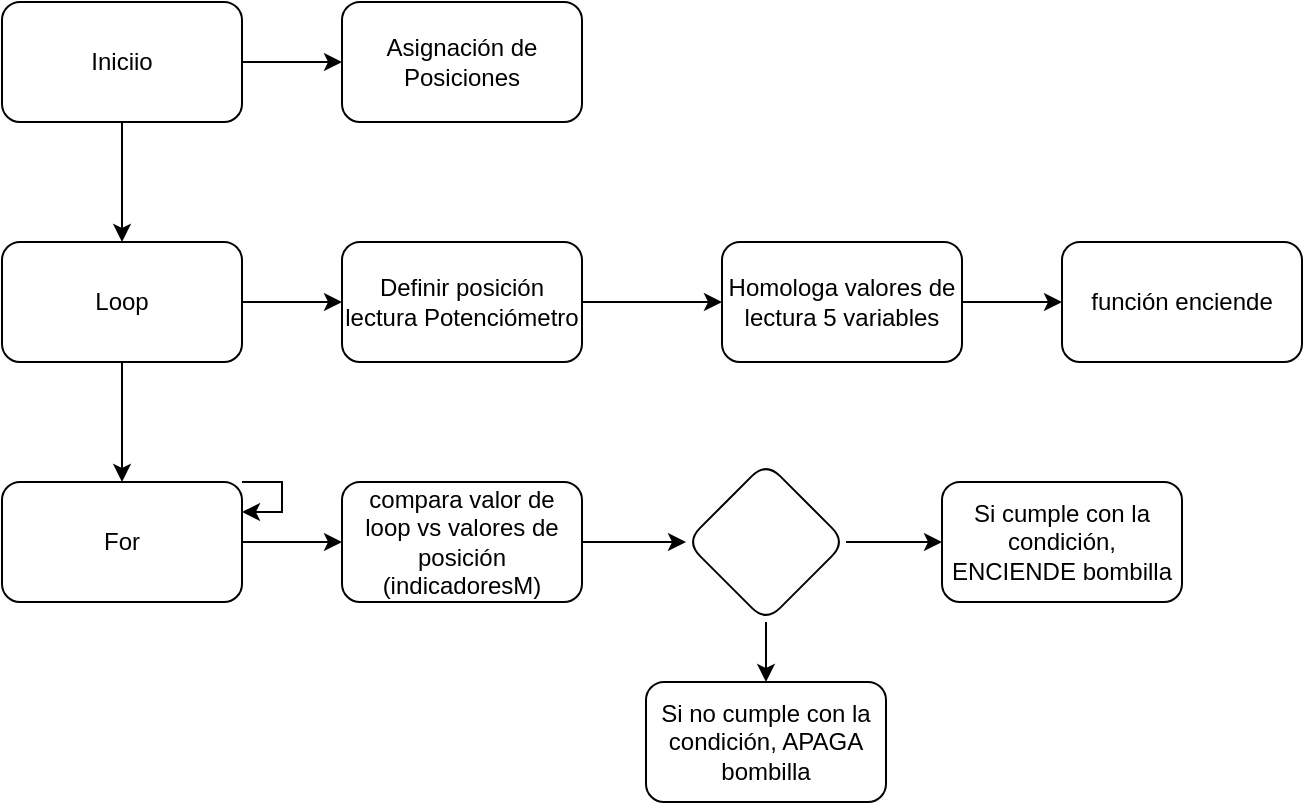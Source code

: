 <mxfile version="13.9.2" type="github">
  <diagram id="C5RBs43oDa-KdzZeNtuy" name="Page-1">
    <mxGraphModel dx="946" dy="687" grid="1" gridSize="10" guides="1" tooltips="1" connect="1" arrows="1" fold="1" page="1" pageScale="1" pageWidth="827" pageHeight="1169" math="0" shadow="0">
      <root>
        <mxCell id="WIyWlLk6GJQsqaUBKTNV-0" />
        <mxCell id="WIyWlLk6GJQsqaUBKTNV-1" parent="WIyWlLk6GJQsqaUBKTNV-0" />
        <mxCell id="bK_J-pf7tGztya94RAqg-1" value="" style="edgeStyle=orthogonalEdgeStyle;rounded=0;orthogonalLoop=1;jettySize=auto;html=1;" edge="1" parent="WIyWlLk6GJQsqaUBKTNV-1" source="1ZM4-6F-wcKnOlTKeMzP-2" target="bK_J-pf7tGztya94RAqg-0">
          <mxGeometry relative="1" as="geometry" />
        </mxCell>
        <mxCell id="bK_J-pf7tGztya94RAqg-22" style="edgeStyle=orthogonalEdgeStyle;rounded=0;orthogonalLoop=1;jettySize=auto;html=1;entryX=0.5;entryY=0;entryDx=0;entryDy=0;" edge="1" parent="WIyWlLk6GJQsqaUBKTNV-1" source="1ZM4-6F-wcKnOlTKeMzP-2" target="1ZM4-6F-wcKnOlTKeMzP-39">
          <mxGeometry relative="1" as="geometry" />
        </mxCell>
        <mxCell id="1ZM4-6F-wcKnOlTKeMzP-2" value="Iniciio" style="rounded=1;whiteSpace=wrap;html=1;" parent="WIyWlLk6GJQsqaUBKTNV-1" vertex="1">
          <mxGeometry x="150" y="60" width="120" height="60" as="geometry" />
        </mxCell>
        <mxCell id="7kQ0YOoyYikiiQAxif0X-10" style="edgeStyle=orthogonalEdgeStyle;rounded=0;orthogonalLoop=1;jettySize=auto;html=1;entryX=1;entryY=0.25;entryDx=0;entryDy=0;exitX=1;exitY=0;exitDx=0;exitDy=0;" parent="WIyWlLk6GJQsqaUBKTNV-1" source="bK_J-pf7tGztya94RAqg-10" target="bK_J-pf7tGztya94RAqg-10" edge="1">
          <mxGeometry relative="1" as="geometry">
            <mxPoint x="691" y="590" as="targetPoint" />
            <Array as="points">
              <mxPoint x="290" y="300" />
              <mxPoint x="290" y="315" />
            </Array>
          </mxGeometry>
        </mxCell>
        <mxCell id="bK_J-pf7tGztya94RAqg-5" value="" style="edgeStyle=orthogonalEdgeStyle;rounded=0;orthogonalLoop=1;jettySize=auto;html=1;" edge="1" parent="WIyWlLk6GJQsqaUBKTNV-1" source="1ZM4-6F-wcKnOlTKeMzP-39" target="bK_J-pf7tGztya94RAqg-4">
          <mxGeometry relative="1" as="geometry" />
        </mxCell>
        <mxCell id="bK_J-pf7tGztya94RAqg-23" style="edgeStyle=orthogonalEdgeStyle;rounded=0;orthogonalLoop=1;jettySize=auto;html=1;entryX=0.5;entryY=0;entryDx=0;entryDy=0;" edge="1" parent="WIyWlLk6GJQsqaUBKTNV-1" source="1ZM4-6F-wcKnOlTKeMzP-39" target="bK_J-pf7tGztya94RAqg-10">
          <mxGeometry relative="1" as="geometry" />
        </mxCell>
        <mxCell id="1ZM4-6F-wcKnOlTKeMzP-39" value="Loop" style="whiteSpace=wrap;html=1;rounded=1;" parent="WIyWlLk6GJQsqaUBKTNV-1" vertex="1">
          <mxGeometry x="150" y="180" width="120" height="60" as="geometry" />
        </mxCell>
        <mxCell id="bK_J-pf7tGztya94RAqg-0" value="Asignación de Posiciones" style="rounded=1;whiteSpace=wrap;html=1;" vertex="1" parent="WIyWlLk6GJQsqaUBKTNV-1">
          <mxGeometry x="320" y="60" width="120" height="60" as="geometry" />
        </mxCell>
        <mxCell id="bK_J-pf7tGztya94RAqg-7" value="" style="edgeStyle=orthogonalEdgeStyle;rounded=0;orthogonalLoop=1;jettySize=auto;html=1;" edge="1" parent="WIyWlLk6GJQsqaUBKTNV-1" source="bK_J-pf7tGztya94RAqg-4" target="bK_J-pf7tGztya94RAqg-6">
          <mxGeometry relative="1" as="geometry" />
        </mxCell>
        <mxCell id="bK_J-pf7tGztya94RAqg-4" value="&lt;span&gt;Definir posición lectura Potenciómetro&lt;/span&gt;" style="whiteSpace=wrap;html=1;rounded=1;" vertex="1" parent="WIyWlLk6GJQsqaUBKTNV-1">
          <mxGeometry x="320" y="180" width="120" height="60" as="geometry" />
        </mxCell>
        <mxCell id="bK_J-pf7tGztya94RAqg-9" value="" style="edgeStyle=orthogonalEdgeStyle;rounded=0;orthogonalLoop=1;jettySize=auto;html=1;" edge="1" parent="WIyWlLk6GJQsqaUBKTNV-1" source="bK_J-pf7tGztya94RAqg-6" target="bK_J-pf7tGztya94RAqg-8">
          <mxGeometry relative="1" as="geometry" />
        </mxCell>
        <mxCell id="bK_J-pf7tGztya94RAqg-6" value="Homologa valores de lectura 5 variables" style="whiteSpace=wrap;html=1;rounded=1;" vertex="1" parent="WIyWlLk6GJQsqaUBKTNV-1">
          <mxGeometry x="510" y="180" width="120" height="60" as="geometry" />
        </mxCell>
        <mxCell id="bK_J-pf7tGztya94RAqg-8" value="función enciende" style="whiteSpace=wrap;html=1;rounded=1;" vertex="1" parent="WIyWlLk6GJQsqaUBKTNV-1">
          <mxGeometry x="680" y="180" width="120" height="60" as="geometry" />
        </mxCell>
        <mxCell id="bK_J-pf7tGztya94RAqg-13" value="" style="edgeStyle=orthogonalEdgeStyle;rounded=0;orthogonalLoop=1;jettySize=auto;html=1;" edge="1" parent="WIyWlLk6GJQsqaUBKTNV-1" source="bK_J-pf7tGztya94RAqg-10" target="bK_J-pf7tGztya94RAqg-12">
          <mxGeometry relative="1" as="geometry" />
        </mxCell>
        <mxCell id="bK_J-pf7tGztya94RAqg-10" value="For" style="whiteSpace=wrap;html=1;rounded=1;" vertex="1" parent="WIyWlLk6GJQsqaUBKTNV-1">
          <mxGeometry x="150" y="300" width="120" height="60" as="geometry" />
        </mxCell>
        <mxCell id="bK_J-pf7tGztya94RAqg-17" value="" style="edgeStyle=orthogonalEdgeStyle;rounded=0;orthogonalLoop=1;jettySize=auto;html=1;" edge="1" parent="WIyWlLk6GJQsqaUBKTNV-1" source="bK_J-pf7tGztya94RAqg-12" target="bK_J-pf7tGztya94RAqg-16">
          <mxGeometry relative="1" as="geometry" />
        </mxCell>
        <mxCell id="bK_J-pf7tGztya94RAqg-12" value="compara valor de loop vs valores de posición (indicadoresM)" style="whiteSpace=wrap;html=1;rounded=1;" vertex="1" parent="WIyWlLk6GJQsqaUBKTNV-1">
          <mxGeometry x="320" y="300" width="120" height="60" as="geometry" />
        </mxCell>
        <mxCell id="bK_J-pf7tGztya94RAqg-14" value="Si cumple con la condición, ENCIENDE bombilla" style="whiteSpace=wrap;html=1;rounded=1;" vertex="1" parent="WIyWlLk6GJQsqaUBKTNV-1">
          <mxGeometry x="620" y="300" width="120" height="60" as="geometry" />
        </mxCell>
        <mxCell id="bK_J-pf7tGztya94RAqg-19" value="" style="edgeStyle=orthogonalEdgeStyle;rounded=0;orthogonalLoop=1;jettySize=auto;html=1;" edge="1" parent="WIyWlLk6GJQsqaUBKTNV-1" source="bK_J-pf7tGztya94RAqg-16" target="bK_J-pf7tGztya94RAqg-18">
          <mxGeometry relative="1" as="geometry" />
        </mxCell>
        <mxCell id="bK_J-pf7tGztya94RAqg-20" value="" style="edgeStyle=orthogonalEdgeStyle;rounded=0;orthogonalLoop=1;jettySize=auto;html=1;" edge="1" parent="WIyWlLk6GJQsqaUBKTNV-1" source="bK_J-pf7tGztya94RAqg-16" target="bK_J-pf7tGztya94RAqg-14">
          <mxGeometry relative="1" as="geometry" />
        </mxCell>
        <mxCell id="bK_J-pf7tGztya94RAqg-16" value="" style="rhombus;whiteSpace=wrap;html=1;rounded=1;" vertex="1" parent="WIyWlLk6GJQsqaUBKTNV-1">
          <mxGeometry x="492" y="290" width="80" height="80" as="geometry" />
        </mxCell>
        <mxCell id="bK_J-pf7tGztya94RAqg-18" value="&lt;span&gt;Si no cumple con la condición, APAGA bombilla&lt;/span&gt;" style="whiteSpace=wrap;html=1;rounded=1;" vertex="1" parent="WIyWlLk6GJQsqaUBKTNV-1">
          <mxGeometry x="472" y="400" width="120" height="60" as="geometry" />
        </mxCell>
      </root>
    </mxGraphModel>
  </diagram>
</mxfile>

